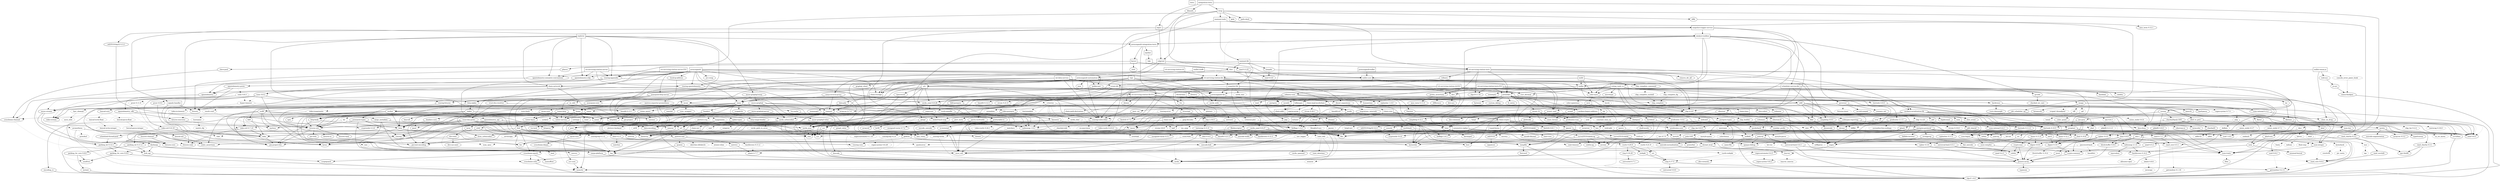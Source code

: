 digraph {
    0 [ label = "tests" shape = box]
    1 [ label = "catalyst-toolbox" shape = box]
    2 [ label = "chain-addr" shape = box]
    3 [ label = "chain-core" shape = box]
    4 [ label = "chain-ser" shape = box]
    5 [ label = "chain-crypto" shape = box]
    6 [ label = "typed-bytes" shape = box]
    7 [ label = "chain-impl-mockchain" shape = box]
    8 [ label = "cardano-legacy-address" shape = box]
    9 [ label = "chain-time" shape = box]
    10 [ label = "chain-vote" shape = box]
    11 [ label = "imhamt" shape = box]
    12 [ label = "sparse-array" shape = box]
    13 [ label = "chain-storage" shape = box]
    14 [ label = "jcli" shape = box]
    15 [ label = "jormungandr-lib" shape = box]
    16 [ label = "jormungandr-automation" shape = box]
    17 [ label = "jortestkit" shape = box]
    18 [ label = "jormungandr-integration-tests" shape = box]
    19 [ label = "hersir" shape = box]
    20 [ label = "thor" shape = box]
    21 [ label = "loki" shape = box]
    22 [ label = "mjolnir" shape = box]
    23 [ label = "snapshot-lib" shape = box]
    24 [ label = "symmetric-cipher" shape = box]
    25 [ label = "vit-servicing-station-lib" shape = box]
    26 [ label = "event-db" shape = box]
    27 [ label = "vit-servicing-station-tests" shape = box]
    28 [ label = "wallet" shape = box]
    29 [ label = "chain-path-derivation" shape = box]
    30 [ label = "hdkeygen" shape = box]
    31 [ label = "chain-network" shape = box]
    32 [ label = "jormungandrwallet" shape = box]
    33 [ label = "wallet-core" shape = box]
    34 [ label = "wallet-wasm-js" shape = box]
    35 [ label = "wallet-uniffi" shape = box]
    36 [ label = "jormungandr" shape = box]
    37 [ label = "explorer" shape = box]
    38 [ label = "settings" shape = box]
    39 [ label = "blockchain" shape = box]
    40 [ label = "vit-servicing-station-cli" shape = box]
    41 [ label = "vit-servicing-station-server" shape = box]
    42 [ label = "iapyx" shape = box]
    43 [ label = "valgrind" shape = box]
    44 [ label = "vitup" shape = box]
    45 [ label = "mainnet-lib" shape = box]
    46 [ label = "mainnet-tools" shape = box]
    47 [ label = "scheduler-service-lib" shape = box]
    48 [ label = "signals-handler" shape = box]
    49 [ label = "snapshot-trigger-service" shape = box]
    50 [ label = "voting_tools_rs" shape = box]
    51 [ label = "integration-tests" shape = box]
    52 [ label = "cat-data-service" shape = box]
    53 [ label = "audit" shape = box]
    54 [ label = "vit-servicing-station-cli-f10" shape = box]
    55 [ label = "vit-servicing-station-lib-f10" shape = box]
    56 [ label = "vit-servicing-station-server-f10" shape = box]
    57 [ label = "vit-servicing-station-tests-f10" shape = box]
    58 [ label = "sign" shape = box]
    59 [ label = "assert_fs" ]
    60 [ label = "bech32 0.8.1" ]
    61 [ label = "clap 4.4.8" ]
    62 [ label = "color-eyre" ]
    63 [ label = "csv" ]
    64 [ label = "fraction" ]
    65 [ label = "futures" ]
    66 [ label = "gag" ]
    67 [ label = "governor" ]
    68 [ label = "graphql_client" ]
    69 [ label = "hex" ]
    70 [ label = "image" ]
    71 [ label = "itertools 0.10.5" ]
    72 [ label = "once_cell" ]
    73 [ label = "qrcode" ]
    74 [ label = "quircs" ]
    75 [ label = "rand 0.8.5" ]
    76 [ label = "rand_chacha 0.3.1" ]
    77 [ label = "rayon" ]
    78 [ label = "regex" ]
    79 [ label = "reqwest" ]
    80 [ label = "rust_decimal" ]
    81 [ label = "serde" ]
    82 [ label = "serde_json" ]
    83 [ label = "serde_yaml 0.9.27" ]
    84 [ label = "sscanf" ]
    85 [ label = "thiserror" ]
    86 [ label = "time" ]
    87 [ label = "tokio" ]
    88 [ label = "tracing" ]
    89 [ label = "tracing-subscriber" ]
    90 [ label = "url" ]
    91 [ label = "cryptoxide 0.4.4" ]
    92 [ label = "proptest" ]
    93 [ label = "quickcheck" ]
    94 [ label = "curve25519-dalek-ng" ]
    95 [ label = "ed25519-bip32 0.4.1" ]
    96 [ label = "ed25519-dalek" ]
    97 [ label = "generic-array" ]
    98 [ label = "rand_core 0.6.4" ]
    99 [ label = "sha2 0.10.8" ]
    100 [ label = "bigdecimal" ]
    101 [ label = "lazy_static" ]
    102 [ label = "num" ]
    103 [ label = "strum 0.24.1" ]
    104 [ label = "cbor_event" ]
    105 [ label = "base64 0.21.5" ]
    106 [ label = "const_format" ]
    107 [ label = "criterion" style = dashed]
    108 [ label = "data-pile" ]
    109 [ label = "sled" ]
    110 [ label = "tempfile" ]
    111 [ label = "base64 0.13.1" ]
    112 [ label = "bincode" ]
    113 [ label = "bytes" ]
    114 [ label = "clap_complete" ]
    115 [ label = "gtmpl" ]
    116 [ label = "rpassword" ]
    117 [ label = "serde_yaml 0.8.26" ]
    118 [ label = "http" ]
    119 [ label = "humantime" ]
    120 [ label = "parity-multiaddr" ]
    121 [ label = "serde_with" ]
    122 [ label = "assert_cmd" ]
    123 [ label = "bytesize" ]
    124 [ label = "custom_debug" ]
    125 [ label = "flate2" ]
    126 [ label = "fs_extra" ]
    127 [ label = "json" ]
    128 [ label = "keynesis" ]
    129 [ label = "log" ]
    130 [ label = "netstat2" ]
    131 [ label = "os_info" ]
    132 [ label = "poldercast" ]
    133 [ label = "predicates 2.1.5" ]
    134 [ label = "prost 0.9.0" ]
    135 [ label = "semver" ]
    136 [ label = "sysinfo" ]
    137 [ label = "tar" ]
    138 [ label = "tokio-stream" ]
    139 [ label = "tonic 0.6.2" ]
    140 [ label = "warp" ]
    141 [ label = "zip" ]
    142 [ label = "console" ]
    143 [ label = "dialoguer" ]
    144 [ label = "indicatif" ]
    145 [ label = "sha-1" ]
    146 [ label = "sha2 0.9.9" ]
    147 [ label = "bech32 0.7.3" ]
    148 [ label = "yaml-rust" ]
    149 [ label = "ctrlc" ]
    150 [ label = "slave-pool" ]
    151 [ label = "cocoon" ]
    152 [ label = "dirs" ]
    153 [ label = "serde_test" style = dashed]
    154 [ label = "zeroize" ]
    155 [ label = "diesel" ]
    156 [ label = "diesel_migrations" ]
    157 [ label = "dotenv" ]
    158 [ label = "http-zipkin" ]
    159 [ label = "notify" ]
    160 [ label = "r2d2" ]
    161 [ label = "simplelog 0.8.0" ]
    162 [ label = "tracing-futures" ]
    163 [ label = "bb8" ]
    164 [ label = "bb8-postgres" ]
    165 [ label = "chrono" ]
    166 [ label = "dotenvy" ]
    167 [ label = "tokio-postgres" ]
    168 [ label = "cfg-if 0.1.10" ]
    169 [ label = "dyn-clone" ]
    170 [ label = "fake" ]
    171 [ label = "hyper" ]
    172 [ label = "postgres" ]
    173 [ label = "pretty_assertions" ]
    174 [ label = "rand 0.7.3" ]
    175 [ label = "rand_core 0.5.1" ]
    176 [ label = "refinery" ]
    177 [ label = "hashlink" ]
    178 [ label = "http-body" ]
    179 [ label = "pin-project" ]
    180 [ label = "clear_on_drop" ]
    181 [ label = "console_error_panic_hook" style = dashed]
    182 [ label = "getrandom 0.2.11" ]
    183 [ label = "js-sys" ]
    184 [ label = "wasm-bindgen" ]
    185 [ label = "web-sys" ]
    186 [ label = "uniffi" ]
    187 [ label = "arc-swap" ]
    188 [ label = "jsonrpsee-core" ]
    189 [ label = "jsonrpsee-http-server" ]
    190 [ label = "linked-hash-map" ]
    191 [ label = "local-ip-address" ]
    192 [ label = "lru" ]
    193 [ label = "opentelemetry" ]
    194 [ label = "opentelemetry-otlp" ]
    195 [ label = "opentelemetry-semantic-conventions" ]
    196 [ label = "prometheus" style = dashed]
    197 [ label = "tokio-util 0.6.10" ]
    198 [ label = "tracing-appender" ]
    199 [ label = "tracing-opentelemetry" ]
    200 [ label = "trust-dns-resolver" ]
    201 [ label = "anyhow" ]
    202 [ label = "async-graphql" ]
    203 [ label = "async-graphql-warp" ]
    204 [ label = "futures-channel" ]
    205 [ label = "futures-util" ]
    206 [ label = "ed25519-bip32 0.3.2" ]
    207 [ label = "prettytable-rs" ]
    208 [ label = "warp-reverse-proxy" ]
    209 [ label = "diffy" ]
    210 [ label = "glob" ]
    211 [ label = "path-slash" ]
    212 [ label = "rustls 0.20.9" ]
    213 [ label = "rustls-pemfile" ]
    214 [ label = "tempdir" ]
    215 [ label = "tokio-rustls 0.23.4" ]
    216 [ label = "uuid 0.8.2" ]
    217 [ label = "walkdir" ]
    218 [ label = "cardano-serialization-lib" ]
    219 [ label = "pharos" ]
    220 [ label = "job_scheduler_ng" ]
    221 [ label = "num-traits" ]
    222 [ label = "uuid 1.6.0" ]
    223 [ label = "bytekind" ]
    224 [ label = "cddl" ]
    225 [ label = "ciborium" ]
    226 [ label = "dashmap" ]
    227 [ label = "microtype" ]
    228 [ label = "nonempty" ]
    229 [ label = "validity" ]
    230 [ label = "cfg-if 1.0.0" ]
    231 [ label = "libmath" ]
    232 [ label = "rand_chacha 0.2.2" ]
    233 [ label = "axum" ]
    234 [ label = "metrics" ]
    235 [ label = "metrics-exporter-prometheus" ]
    236 [ label = "tower-http" ]
    237 [ label = "clap_complete_command" ]
    238 [ label = "base64 0.12.3" ]
    239 [ label = "structopt" ]
    240 [ label = "itertools 0.9.0" ]
    241 [ label = "strum 0.21.0" ]
    242 [ label = "anstyle" ]
    243 [ label = "doc-comment" ]
    244 [ label = "globwalk" ]
    245 [ label = "predicates 3.0.4" ]
    246 [ label = "predicates-core" ]
    247 [ label = "predicates-tree" ]
    248 [ label = "clap_builder" ]
    249 [ label = "backtrace" ]
    250 [ label = "color-spantrace" style = dashed]
    251 [ label = "eyre" ]
    252 [ label = "indenter" ]
    253 [ label = "owo-colors" ]
    254 [ label = "tracing-error" style = dashed]
    255 [ label = "csv-core" ]
    256 [ label = "itoa" ]
    257 [ label = "ryu" ]
    258 [ label = "futures-core" ]
    259 [ label = "futures-executor" ]
    260 [ label = "futures-io" ]
    261 [ label = "futures-sink" ]
    262 [ label = "futures-task" ]
    263 [ label = "filedescriptor" ]
    264 [ label = "futures-timer" style = dashed]
    265 [ label = "no-std-compat" ]
    266 [ label = "nonzero_ext" ]
    267 [ label = "parking_lot 0.12.1" ]
    268 [ label = "smallvec" ]
    269 [ label = "bytemuck" ]
    270 [ label = "byteorder" ]
    271 [ label = "color_quant" ]
    272 [ label = "gif" style = dashed]
    273 [ label = "jpeg-decoder" style = dashed]
    274 [ label = "num-iter" ]
    275 [ label = "num-rational 0.3.2" ]
    276 [ label = "png" style = dashed]
    277 [ label = "scoped_threadpool" style = dashed]
    278 [ label = "tiff" style = dashed]
    279 [ label = "either" ]
    280 [ label = "checked_int_cast" ]
    281 [ label = "ppv-lite86" ]
    282 [ label = "rayon-core" ]
    283 [ label = "aho-corasick" ]
    284 [ label = "memchr" ]
    285 [ label = "regex-automata 0.4.3" ]
    286 [ label = "regex-syntax 0.8.2" ]
    287 [ label = "serde_urlencoded" ]
    288 [ label = "tower-service" ]
    289 [ label = "arrayvec 0.7.4" ]
    290 [ label = "borsh" style = dashed]
    291 [ label = "rkyv" style = dashed]
    292 [ label = "indexmap 2.1.0" ]
    293 [ label = "unsafe-libyaml" ]
    294 [ label = "deranged" ]
    295 [ label = "powerfmt" ]
    296 [ label = "time-core" ]
    297 [ label = "mio" style = dashed]
    298 [ label = "num_cpus" style = dashed]
    299 [ label = "pin-project-lite" ]
    300 [ label = "tracing-core" ]
    301 [ label = "matchers" style = dashed]
    302 [ label = "nu-ansi-term" style = dashed]
    303 [ label = "sharded-slab" style = dashed]
    304 [ label = "thread_local" ]
    305 [ label = "tracing-log 0.2.0" style = dashed]
    306 [ label = "tracing-serde" style = dashed]
    307 [ label = "form_urlencoded" ]
    308 [ label = "idna 0.4.0" ]
    309 [ label = "percent-encoding" ]
    310 [ label = "bit-set" style = dashed]
    311 [ label = "bit-vec" style = dashed]
    312 [ label = "bitflags 2.4.1" ]
    313 [ label = "rand_xorshift" ]
    314 [ label = "rusty-fork" style = dashed]
    315 [ label = "unarray" ]
    316 [ label = "env_logger" style = dashed]
    317 [ label = "digest 0.9.0" ]
    318 [ label = "subtle-ng" ]
    319 [ label = "curve25519-dalek" ]
    320 [ label = "ed25519" ]
    321 [ label = "typenum" ]
    322 [ label = "digest 0.10.7" ]
    323 [ label = "libm" ]
    324 [ label = "num-bigint" ]
    325 [ label = "num-integer" ]
    326 [ label = "num-complex" ]
    327 [ label = "num-rational 0.4.2" ]
    328 [ label = "atty" style = dashed]
    329 [ label = "cast" style = dashed]
    330 [ label = "clap 2.34.0" ]
    331 [ label = "criterion-plot" style = dashed]
    332 [ label = "oorandom" style = dashed]
    333 [ label = "plotters" style = dashed]
    334 [ label = "serde_cbor" style = dashed]
    335 [ label = "tinytemplate" style = dashed]
    336 [ label = "memmap2" ]
    337 [ label = "crc32fast" ]
    338 [ label = "crossbeam-epoch" ]
    339 [ label = "crossbeam-utils" ]
    340 [ label = "fxhash" ]
    341 [ label = "libc" ]
    342 [ label = "parking_lot 0.11.2" ]
    343 [ label = "fastrand" ]
    344 [ label = "gtmpl_value" ]
    345 [ label = "indexmap 1.9.3" ]
    346 [ label = "fnv" ]
    347 [ label = "arrayref" ]
    348 [ label = "bs58" ]
    349 [ label = "data-encoding" ]
    350 [ label = "multihash" ]
    351 [ label = "static_assertions" ]
    352 [ label = "unsigned-varint 0.7.2" ]
    353 [ label = "bstr" ]
    354 [ label = "wait-timeout" ]
    355 [ label = "miniz_oxide 0.7.1" style = dashed]
    356 [ label = "cryptoxide 0.3.6" ]
    357 [ label = "bitflags 1.3.2" ]
    358 [ label = "difflib" style = dashed]
    359 [ label = "float-cmp" style = dashed]
    360 [ label = "normalize-line-endings" style = dashed]
    361 [ label = "filetime" ]
    362 [ label = "tokio-util 0.7.10" ]
    363 [ label = "async-stream" ]
    364 [ label = "h2" style = dashed]
    365 [ label = "hyper-timeout" style = dashed]
    366 [ label = "tower" ]
    367 [ label = "tower-layer" ]
    368 [ label = "headers" ]
    369 [ label = "mime" ]
    370 [ label = "mime_guess" ]
    371 [ label = "multer" ]
    372 [ label = "scoped-tls" ]
    373 [ label = "tokio-rustls 0.24.1" style = dashed]
    374 [ label = "tokio-tungstenite" style = dashed]
    375 [ label = "aes 0.8.3" style = dashed]
    376 [ label = "bzip2" style = dashed]
    377 [ label = "constant_time_eq" style = dashed]
    378 [ label = "hmac 0.12.1" ]
    379 [ label = "pbkdf2 0.11.0" style = dashed]
    380 [ label = "sha1" ]
    381 [ label = "zstd" style = dashed]
    382 [ label = "unicode-width" ]
    383 [ label = "shell-words" ]
    384 [ label = "number_prefix" ]
    385 [ label = "block-buffer 0.9.0" ]
    386 [ label = "opaque-debug" ]
    387 [ label = "crossbeam-channel" ]
    388 [ label = "aes-gcm" ]
    389 [ label = "chacha20poly1305" ]
    390 [ label = "hmac 0.11.0" ]
    391 [ label = "pbkdf2 0.9.0" ]
    392 [ label = "dirs-sys" ]
    393 [ label = "libsqlite3-sys" style = dashed]
    394 [ label = "pq-sys" style = dashed]
    395 [ label = "migrations_internals" ]
    396 [ label = "zipkin" ]
    397 [ label = "scheduled-thread-pool" ]
    398 [ label = "termcolor" ]
    399 [ label = "fallible-iterator" ]
    400 [ label = "phf" ]
    401 [ label = "postgres-protocol" ]
    402 [ label = "postgres-types" ]
    403 [ label = "whoami" ]
    404 [ label = "deunicode" ]
    405 [ label = "url-escape" style = dashed]
    406 [ label = "httparse" ]
    407 [ label = "httpdate" ]
    408 [ label = "socket2" style = dashed]
    409 [ label = "want" ]
    410 [ label = "ansi_term 0.11.0" ]
    411 [ label = "difference" ]
    412 [ label = "getrandom 0.1.16" style = dashed]
    413 [ label = "refinery-core" ]
    414 [ label = "hashbrown 0.14.2" ]
    415 [ label = "camino" ]
    416 [ label = "cargo_metadata" ]
    417 [ label = "beef" ]
    418 [ label = "jsonrpsee-types" ]
    419 [ label = "rustc-hash" style = dashed]
    420 [ label = "globset" ]
    421 [ label = "unicase" ]
    422 [ label = "hashbrown 0.12.3" ]
    423 [ label = "opentelemetry_api" ]
    424 [ label = "opentelemetry_sdk" ]
    425 [ label = "opentelemetry-proto" ]
    426 [ label = "prost 0.11.9" style = dashed]
    427 [ label = "tonic 0.8.3" style = dashed]
    428 [ label = "protobuf" style = dashed]
    429 [ label = "slab" style = dashed]
    430 [ label = "tracing-log 0.1.4" style = dashed]
    431 [ label = "lru-cache" ]
    432 [ label = "resolv-conf" style = dashed]
    433 [ label = "trust-dns-proto" ]
    434 [ label = "async-graphql-parser" ]
    435 [ label = "async-graphql-value" ]
    436 [ label = "fast_chemail" style = dashed]
    437 [ label = "pin-utils" ]
    438 [ label = "encode_unicode" ]
    439 [ label = "is-terminal" ]
    440 [ label = "term" ]
    441 [ label = "ansi_term 0.12.1" ]
    442 [ label = "ring 0.16.20" ]
    443 [ label = "sct" ]
    444 [ label = "webpki" ]
    445 [ label = "rand 0.4.6" ]
    446 [ label = "remove_dir_all" ]
    447 [ label = "same-file" ]
    448 [ label = "schemars" ]
    449 [ label = "cron" ]
    450 [ label = "abnf_to_pest" ]
    451 [ label = "base16" ]
    452 [ label = "base64-url" style = dashed]
    453 [ label = "clap 3.2.25" style = dashed]
    454 [ label = "codespan-reporting" ]
    455 [ label = "hexf-parse" ]
    456 [ label = "itertools 0.11.0" ]
    457 [ label = "lexical-core" ]
    458 [ label = "pest_meta" ]
    459 [ label = "pest_vm" ]
    460 [ label = "regex-syntax 0.7.5" style = dashed]
    461 [ label = "simplelog 0.12.1" ]
    462 [ label = "uriparse" style = dashed]
    463 [ label = "ciborium-io" ]
    464 [ label = "ciborium-ll" ]
    465 [ label = "lock_api" ]
    466 [ label = "parking_lot_core 0.9.9" ]
    467 [ label = "secrecy" style = dashed]
    468 [ label = "rand 0.3.23" ]
    469 [ label = "axum-core" ]
    470 [ label = "matchit" ]
    471 [ label = "serde_path_to_error" style = dashed]
    472 [ label = "sync_wrapper" ]
    473 [ label = "ahash 0.7.7" ]
    474 [ label = "ipnet" ]
    475 [ label = "metrics-util" ]
    476 [ label = "quanta" ]
    477 [ label = "http-range-header" ]
    478 [ label = "clap_complete_fig" style = dashed]
    479 [ label = "clap_complete_nushell" style = dashed]
    480 [ label = "ignore" ]
    481 [ label = "termtree" ]
    482 [ label = "anstream" style = dashed]
    483 [ label = "clap_lex 0.6.0" ]
    484 [ label = "strsim 0.10.0" style = dashed]
    485 [ label = "rustc-demangle" ]
    486 [ label = "weezl" style = dashed]
    487 [ label = "deflate" style = dashed]
    488 [ label = "miniz_oxide 0.3.7" style = dashed]
    489 [ label = "miniz_oxide 0.4.4" style = dashed]
    490 [ label = "crossbeam-deque" ]
    491 [ label = "bitvec" style = dashed]
    492 [ label = "bytecheck" style = dashed]
    493 [ label = "ptr_meta" style = dashed]
    494 [ label = "rend" style = dashed]
    495 [ label = "seahash" style = dashed]
    496 [ label = "tinyvec" ]
    497 [ label = "equivalent" ]
    498 [ label = "regex-automata 0.1.10" style = dashed]
    499 [ label = "overload" style = dashed]
    500 [ label = "unicode-bidi" ]
    501 [ label = "unicode-normalization" ]
    502 [ label = "quick-error" style = dashed]
    503 [ label = "subtle" ]
    504 [ label = "signature" ]
    505 [ label = "block-buffer 0.10.4" style = dashed]
    506 [ label = "crypto-common" ]
    507 [ label = "strsim 0.8.0" style = dashed]
    508 [ label = "textwrap 0.11.0" ]
    509 [ label = "vec_map" style = dashed]
    510 [ label = "plotters-backend" style = dashed]
    511 [ label = "plotters-svg" style = dashed]
    512 [ label = "half" ]
    513 [ label = "memoffset" ]
    514 [ label = "scopeguard" ]
    515 [ label = "instant" ]
    516 [ label = "parking_lot_core 0.8.6" ]
    517 [ label = "unsigned-varint 0.5.1" ]
    518 [ label = "adler" style = dashed]
    519 [ label = "tokio-io-timeout" style = dashed]
    520 [ label = "headers-core" ]
    521 [ label = "encoding_rs" ]
    522 [ label = "spin" ]
    523 [ label = "rustls 0.21.9" style = dashed]
    524 [ label = "tungstenite" style = dashed]
    525 [ label = "cipher 0.4.4" ]
    526 [ label = "bzip2-sys" style = dashed]
    527 [ label = "password-hash" style = dashed]
    528 [ label = "zstd-safe" style = dashed]
    529 [ label = "aead 0.4.3" ]
    530 [ label = "aes 0.7.5" style = dashed]
    531 [ label = "cipher 0.3.0" ]
    532 [ label = "ctr" ]
    533 [ label = "ghash" ]
    534 [ label = "aead 0.5.2" ]
    535 [ label = "chacha20" ]
    536 [ label = "poly1305" ]
    537 [ label = "crypto-mac" ]
    538 [ label = "lazycell" ]
    539 [ label = "zipkin-types" ]
    540 [ label = "phf_shared" ]
    541 [ label = "md-5" ]
    542 [ label = "stringprep" ]
    543 [ label = "try-lock" ]
    544 [ label = "siphasher 1.0.0" ]
    545 [ label = "toml" ]
    546 [ label = "ahash 0.8.6" style = dashed]
    547 [ label = "allocator-api2" style = dashed]
    548 [ label = "cargo-platform" ]
    549 [ label = "hostname" style = dashed]
    550 [ label = "idna 0.2.3" ]
    551 [ label = "pest" ]
    552 [ label = "ascii_utils" style = dashed]
    553 [ label = "dirs-next" ]
    554 [ label = "untrusted 0.7.1" ]
    555 [ label = "ring 0.17.5" ]
    556 [ label = "untrusted 0.9.0" ]
    557 [ label = "nom" ]
    558 [ label = "abnf" ]
    559 [ label = "pretty" ]
    560 [ label = "clap_lex 0.2.4" style = dashed]
    561 [ label = "textwrap 0.16.0" style = dashed]
    562 [ label = "lexical-parse-float" style = dashed]
    563 [ label = "lexical-parse-integer" style = dashed]
    564 [ label = "lexical-util" ]
    565 [ label = "lexical-write-float" style = dashed]
    566 [ label = "lexical-write-integer" style = dashed]
    567 [ label = "atomic-shim" style = dashed]
    568 [ label = "hashbrown 0.11.2" style = dashed]
    569 [ label = "sketches-ddsketch" style = dashed]
    570 [ label = "anstyle-parse" style = dashed]
    571 [ label = "anstyle-query" style = dashed]
    572 [ label = "colorchoice" style = dashed]
    573 [ label = "utf8parse" style = dashed]
    574 [ label = "adler32" style = dashed]
    575 [ label = "funty" style = dashed]
    576 [ label = "radium" style = dashed]
    577 [ label = "tap" style = dashed]
    578 [ label = "wyz" style = dashed]
    579 [ label = "simdutf8" style = dashed]
    580 [ label = "tinyvec_macros" style = dashed]
    581 [ label = "regex-syntax 0.6.29" style = dashed]
    582 [ label = "rustls-webpki" style = dashed]
    583 [ label = "utf-8" style = dashed]
    584 [ label = "inout" ]
    585 [ label = "base64ct" style = dashed]
    586 [ label = "zstd-sys" style = dashed]
    587 [ label = "polyval" ]
    588 [ label = "universal-hash 0.5.1" ]
    589 [ label = "siphasher 0.3.11" ]
    590 [ label = "finl_unicode" ]
    591 [ label = "serde_spanned" ]
    592 [ label = "toml_datetime" ]
    593 [ label = "toml_edit" style = dashed]
    594 [ label = "zerocopy" style = dashed]
    595 [ label = "match_cfg" style = dashed]
    596 [ label = "matches" ]
    597 [ label = "ucd-trie" ]
    598 [ label = "dirs-sys-next" ]
    599 [ label = "minimal-lexical" ]
    600 [ label = "abnf-core" ]
    601 [ label = "arrayvec 0.5.2" ]
    602 [ label = "typed-arena" ]
    603 [ label = "unicode-segmentation" ]
    604 [ label = "os_str_bytes" style = dashed]
    605 [ label = "universal-hash 0.4.1" ]
    606 [ label = "winnow" style = dashed]
    1 -> 62 [ ]
    1 -> 66 [ ]
    1 -> 67 [ ]
    1 -> 18 [ ]
    1 -> 73 [ ]
    1 -> 74 [ ]
    1 -> 84 [ ]
    1 -> 24 [ ]
    1 -> 25 [ style = dotted]
    1 -> 28 [ ]
    2 -> 3 [ ]
    2 -> 5 [ ]
    3 -> 4 [ ]
    4 -> 85 [ ]
    5 -> 60 [ ]
    5 -> 94 [ ]
    5 -> 95 [ ]
    5 -> 96 [ ]
    5 -> 69 [ ]
    5 -> 92 [ style = dotted]
    5 -> 93 [ style = dotted]
    5 -> 77 [ ]
    5 -> 99 [ ]
    5 -> 6 [ ]
    7 -> 8 [ ]
    7 -> 2 [ ]
    7 -> 9 [ ]
    7 -> 10 [ ]
    7 -> 11 [ ]
    7 -> 12 [ ]
    7 -> 103 [ ]
    8 -> 104 [ ]
    8 -> 95 [ ]
    9 -> 3 [ ]
    9 -> 92 [ style = dotted]
    9 -> 93 [ style = dotted]
    10 -> 105 [ ]
    10 -> 100 [ ]
    10 -> 3 [ ]
    10 -> 5 [ ]
    10 -> 106 [ ]
    10 -> 102 [ ]
    10 -> 88 [ ]
    11 -> 92 [ style = dotted]
    11 -> 85 [ ]
    13 -> 107 [ style = dotted]
    13 -> 108 [ ]
    13 -> 98 [ style = dotted]
    13 -> 109 [ ]
    13 -> 110 [ style = dotted]
    13 -> 85 [ ]
    14 -> 112 [ ]
    14 -> 114 [ ]
    14 -> 115 [ ]
    14 -> 15 [ ]
    14 -> 79 [ ]
    14 -> 116 [ ]
    14 -> 117 [ ]
    15 -> 7 [ ]
    15 -> 118 [ ]
    15 -> 119 [ ]
    15 -> 120 [ ]
    15 -> 121 [ ]
    16 -> 122 [ ]
    16 -> 13 [ ]
    16 -> 68 [ ]
    16 -> 14 [ ]
    16 -> 17 [ ]
    16 -> 127 [ ]
    16 -> 130 [ ]
    16 -> 132 [ ]
    16 -> 139 [ ]
    16 -> 89 [ ]
    17 -> 59 [ ]
    17 -> 111 [ ]
    17 -> 60 [ ]
    17 -> 123 [ ]
    17 -> 63 [ ]
    17 -> 124 [ ]
    17 -> 143 [ ]
    17 -> 126 [ ]
    17 -> 69 [ ]
    17 -> 119 [ ]
    17 -> 144 [ ]
    17 -> 131 [ ]
    17 -> 133 [ ]
    17 -> 79 [ ]
    17 -> 135 [ ]
    17 -> 117 [ ]
    17 -> 145 [ ]
    17 -> 146 [ ]
    17 -> 136 [ ]
    17 -> 137 [ ]
    17 -> 140 [ ]
    17 -> 141 [ ]
    18 -> 147 [ ]
    18 -> 19 [ ]
    18 -> 22 [ ]
    19 -> 149 [ ]
    19 -> 150 [ ]
    19 -> 20 [ ]
    20 -> 151 [ ]
    20 -> 152 [ ]
    20 -> 16 [ ]
    21 -> 20 [ ]
    22 -> 21 [ ]
    23 -> 64 [ ]
    23 -> 15 [ ]
    23 -> 79 [ ]
    23 -> 80 [ ]
    23 -> 153 [ style = dotted]
    23 -> 83 [ ]
    24 -> 91 [ ]
    24 -> 75 [ ]
    24 -> 85 [ ]
    24 -> 154 [ ]
    25 -> 61 [ ]
    25 -> 156 [ ]
    25 -> 157 [ ]
    25 -> 26 [ ]
    25 -> 158 [ ]
    25 -> 71 [ ]
    25 -> 159 [ ]
    25 -> 161 [ ]
    25 -> 23 [ ]
    25 -> 162 [ ]
    25 -> 89 [ ]
    25 -> 140 [ ]
    26 -> 164 [ ]
    26 -> 166 [ ]
    26 -> 80 [ ]
    26 -> 85 [ ]
    27 -> 122 [ ]
    27 -> 168 [ ]
    27 -> 169 [ ]
    27 -> 170 [ ]
    27 -> 17 [ ]
    27 -> 173 [ ]
    27 -> 176 [ ]
    27 -> 25 [ ]
    28 -> 177 [ ]
    28 -> 30 [ ]
    28 -> 71 [ ]
    28 -> 15 [ ]
    29 -> 85 [ ]
    30 -> 8 [ ]
    30 -> 2 [ ]
    30 -> 29 [ ]
    31 -> 5 [ ]
    31 -> 65 [ ]
    31 -> 85 [ ]
    31 -> 139 [ ]
    32 -> 33 [ ]
    33 -> 147 [ ]
    33 -> 24 [ ]
    33 -> 28 [ ]
    34 -> 180 [ ]
    34 -> 181 [ style = dotted]
    34 -> 33 [ ]
    34 -> 185 [ ]
    35 -> 186 [ ]
    35 -> 33 [ ]
    36 -> 187 [ ]
    36 -> 31 [ ]
    36 -> 13 [ ]
    36 -> 61 [ ]
    36 -> 158 [ ]
    36 -> 15 [ ]
    36 -> 189 [ ]
    36 -> 191 [ ]
    36 -> 194 [ ]
    36 -> 195 [ ]
    36 -> 132 [ ]
    36 -> 196 [ style = dotted]
    36 -> 79 [ ]
    36 -> 117 [ ]
    36 -> 198 [ ]
    36 -> 199 [ ]
    36 -> 200 [ ]
    36 -> 140 [ ]
    37 -> 201 [ ]
    37 -> 203 [ ]
    37 -> 31 [ ]
    37 -> 158 [ ]
    37 -> 18 [ ]
    37 -> 194 [ ]
    37 -> 195 [ ]
    37 -> 198 [ ]
    37 -> 199 [ ]
    38 -> 109 [ ]
    38 -> 85 [ ]
    39 -> 7 [ ]
    39 -> 192 [ ]
    40 -> 63 [ ]
    40 -> 25 [ ]
    41 -> 194 [ ]
    41 -> 195 [ ]
    41 -> 198 [ ]
    41 -> 199 [ ]
    41 -> 25 [ ]
    42 -> 1 [ ]
    42 -> 206 [ ]
    42 -> 207 [ ]
    42 -> 43 [ ]
    43 -> 16 [ ]
    43 -> 27 [ ]
    43 -> 33 [ ]
    43 -> 208 [ ]
    44 -> 209 [ ]
    44 -> 210 [ ]
    44 -> 46 [ ]
    44 -> 211 [ ]
    44 -> 215 [ ]
    44 -> 198 [ ]
    44 -> 216 [ ]
    44 -> 43 [ ]
    45 -> 218 [ ]
    45 -> 219 [ ]
    45 -> 23 [ ]
    45 -> 214 [ ]
    45 -> 20 [ ]
    46 -> 220 [ ]
    46 -> 45 [ ]
    46 -> 207 [ ]
    46 -> 49 [ ]
    46 -> 27 [ ]
    47 -> 165 [ ]
    47 -> 61 [ ]
    47 -> 65 [ ]
    47 -> 17 [ ]
    47 -> 222 [ ]
    48 -> 65 [ ]
    48 -> 87 [ ]
    49 -> 1 [ ]
    49 -> 47 [ ]
    49 -> 48 [ ]
    49 -> 50 [ ]
    50 -> 223 [ ]
    50 -> 218 [ ]
    50 -> 224 [ ]
    50 -> 61 [ ]
    50 -> 62 [ ]
    50 -> 226 [ ]
    50 -> 152 [ ]
    50 -> 227 [ ]
    50 -> 228 [ ]
    50 -> 92 [ ]
    50 -> 77 [ ]
    50 -> 80 [ ]
    50 -> 229 [ ]
    51 -> 42 [ ]
    51 -> 231 [ ]
    51 -> 232 [ ]
    51 -> 44 [ ]
    52 -> 233 [ ]
    52 -> 61 [ ]
    52 -> 26 [ ]
    52 -> 235 [ ]
    52 -> 121 [ ]
    52 -> 236 [ ]
    52 -> 89 [ ]
    53 -> 13 [ ]
    53 -> 237 [ ]
    53 -> 62 [ ]
    53 -> 117 [ ]
    53 -> 28 [ ]
    54 -> 63 [ ]
    54 -> 174 [ ]
    54 -> 110 [ ]
    54 -> 55 [ ]
    55 -> 238 [ ]
    55 -> 156 [ ]
    55 -> 157 [ ]
    55 -> 158 [ ]
    55 -> 240 [ ]
    55 -> 159 [ ]
    55 -> 161 [ ]
    55 -> 239 [ ]
    55 -> 241 [ ]
    55 -> 162 [ ]
    55 -> 89 [ ]
    55 -> 140 [ ]
    56 -> 198 [ ]
    56 -> 55 [ ]
    57 -> 122 [ ]
    57 -> 168 [ ]
    57 -> 7 [ ]
    57 -> 169 [ ]
    57 -> 170 [ ]
    57 -> 17 [ ]
    57 -> 173 [ ]
    57 -> 55 [ ]
    58 -> 13 [ ]
    58 -> 237 [ ]
    58 -> 62 [ ]
    58 -> 15 [ ]
    58 -> 79 [ ]
    58 -> 117 [ ]
    59 -> 243 [ ]
    59 -> 244 [ ]
    59 -> 245 [ ]
    59 -> 247 [ ]
    59 -> 110 [ ]
    61 -> 248 [ ]
    62 -> 249 [ ]
    62 -> 250 [ style = dotted]
    62 -> 251 [ ]
    63 -> 255 [ ]
    63 -> 256 [ ]
    63 -> 257 [ ]
    63 -> 81 [ ]
    64 -> 101 [ style = dotted]
    64 -> 102 [ ]
    65 -> 259 [ style = dotted]
    66 -> 263 [ ]
    66 -> 110 [ ]
    67 -> 65 [ style = dotted]
    67 -> 264 [ style = dotted]
    67 -> 265 [ ]
    67 -> 266 [ ]
    67 -> 267 [ ]
    67 -> 75 [ style = dotted]
    68 -> 82 [ ]
    70 -> 269 [ ]
    70 -> 272 [ style = dotted]
    70 -> 274 [ ]
    70 -> 275 [ ]
    70 -> 276 [ style = dotted]
    70 -> 277 [ style = dotted]
    70 -> 278 [ style = dotted]
    71 -> 279 [ ]
    73 -> 280 [ ]
    73 -> 70 [ style = dotted]
    74 -> 221 [ ]
    74 -> 85 [ ]
    75 -> 76 [ style = dotted]
    76 -> 281 [ ]
    76 -> 98 [ ]
    77 -> 279 [ ]
    77 -> 282 [ ]
    78 -> 285 [ ]
    79 -> 105 [ ]
    79 -> 205 [ ]
    79 -> 118 [ ]
    79 -> 82 [ style = dotted]
    79 -> 287 [ ]
    79 -> 288 [ ]
    79 -> 90 [ ]
    80 -> 289 [ ]
    80 -> 290 [ style = dotted]
    80 -> 172 [ style = dotted]
    80 -> 291 [ style = dotted]
    82 -> 256 [ ]
    82 -> 257 [ ]
    82 -> 81 [ ]
    83 -> 292 [ ]
    83 -> 256 [ ]
    83 -> 257 [ ]
    83 -> 81 [ ]
    83 -> 293 [ ]
    84 -> 106 [ ]
    84 -> 101 [ ]
    84 -> 78 [ ]
    86 -> 294 [ ]
    86 -> 256 [ style = dotted]
    86 -> 296 [ ]
    87 -> 113 [ style = dotted]
    87 -> 297 [ style = dotted]
    87 -> 298 [ style = dotted]
    87 -> 267 [ style = dotted]
    87 -> 299 [ ]
    88 -> 129 [ style = dotted]
    88 -> 299 [ ]
    88 -> 300 [ ]
    89 -> 301 [ style = dotted]
    89 -> 302 [ style = dotted]
    89 -> 78 [ style = dotted]
    89 -> 82 [ style = dotted]
    89 -> 303 [ style = dotted]
    89 -> 268 [ style = dotted]
    89 -> 304 [ style = dotted]
    89 -> 86 [ style = dotted]
    89 -> 88 [ style = dotted]
    89 -> 305 [ style = dotted]
    89 -> 306 [ style = dotted]
    90 -> 307 [ ]
    90 -> 308 [ ]
    90 -> 81 [ style = dotted]
    92 -> 310 [ style = dotted]
    92 -> 312 [ ]
    92 -> 101 [ style = dotted]
    92 -> 221 [ ]
    92 -> 75 [ ]
    92 -> 313 [ ]
    92 -> 286 [ style = dotted]
    92 -> 314 [ style = dotted]
    92 -> 315 [ ]
    93 -> 316 [ style = dotted]
    93 -> 174 [ ]
    94 -> 270 [ ]
    94 -> 317 [ ]
    94 -> 98 [ ]
    94 -> 318 [ ]
    94 -> 154 [ ]
    95 -> 91 [ ]
    96 -> 319 [ ]
    96 -> 320 [ ]
    96 -> 174 [ style = dotted]
    96 -> 81 [ style = dotted]
    96 -> 146 [ ]
    97 -> 321 [ ]
    98 -> 182 [ style = dotted]
    99 -> 322 [ ]
    100 -> 324 [ ]
    102 -> 326 [ ]
    102 -> 274 [ ]
    102 -> 327 [ ]
    107 -> 330 [ style = dashed]
    107 -> 331 [ style = dashed]
    107 -> 63 [ style = dashed]
    107 -> 65 [ style = dotted]
    107 -> 101 [ style = dashed]
    107 -> 332 [ style = dashed]
    107 -> 333 [ style = dashed]
    107 -> 77 [ style = dashed]
    107 -> 78 [ style = dashed]
    107 -> 334 [ style = dashed]
    107 -> 335 [ style = dashed]
    107 -> 87 [ style = dotted]
    107 -> 217 [ style = dashed]
    108 -> 336 [ ]
    109 -> 337 [ ]
    109 -> 338 [ ]
    109 -> 340 [ ]
    109 -> 341 [ ]
    109 -> 129 [ ]
    109 -> 342 [ ]
    110 -> 230 [ ]
    110 -> 343 [ ]
    112 -> 81 [ ]
    113 -> 81 [ style = dotted]
    114 -> 61 [ ]
    115 -> 344 [ ]
    115 -> 71 [ ]
    115 -> 101 [ ]
    115 -> 309 [ ]
    116 -> 82 [ ]
    117 -> 345 [ ]
    117 -> 257 [ ]
    117 -> 148 [ ]
    118 -> 113 [ ]
    118 -> 346 [ ]
    118 -> 256 [ ]
    120 -> 347 [ ]
    120 -> 348 [ ]
    120 -> 270 [ ]
    120 -> 349 [ ]
    120 -> 350 [ ]
    120 -> 351 [ ]
    120 -> 352 [ ]
    120 -> 90 [ style = dotted]
    121 -> 111 [ style = dotted]
    121 -> 165 [ style = dotted]
    121 -> 69 [ style = dotted]
    121 -> 345 [ style = dotted]
    121 -> 82 [ style = dotted]
    121 -> 86 [ style = dotted]
    122 -> 353 [ ]
    122 -> 243 [ ]
    122 -> 245 [ ]
    122 -> 247 [ ]
    122 -> 354 [ ]
    125 -> 337 [ ]
    125 -> 355 [ style = dotted]
    128 -> 356 [ ]
    128 -> 69 [ ]
    128 -> 76 [ ]
    128 -> 85 [ ]
    129 -> 81 [ style = dotted]
    130 -> 357 [ ]
    130 -> 341 [ ]
    130 -> 85 [ ]
    131 -> 129 [ ]
    132 -> 128 [ ]
    132 -> 192 [ ]
    133 -> 358 [ style = dotted]
    133 -> 359 [ style = dotted]
    133 -> 71 [ ]
    133 -> 360 [ style = dotted]
    133 -> 246 [ ]
    133 -> 78 [ style = dotted]
    134 -> 113 [ ]
    135 -> 81 [ style = dotted]
    136 -> 77 [ style = dotted]
    137 -> 361 [ ]
    138 -> 362 [ style = dotted]
    139 -> 363 [ ]
    139 -> 111 [ ]
    139 -> 365 [ style = dotted]
    139 -> 309 [ ]
    139 -> 134 [ style = dotted]
    139 -> 138 [ ]
    139 -> 197 [ ]
    139 -> 366 [ style = dotted]
    139 -> 162 [ style = dotted]
    140 -> 368 [ ]
    140 -> 171 [ ]
    140 -> 370 [ ]
    140 -> 371 [ style = dotted]
    140 -> 179 [ ]
    140 -> 213 [ ]
    140 -> 372 [ ]
    140 -> 82 [ ]
    140 -> 287 [ ]
    140 -> 373 [ style = dotted]
    140 -> 138 [ ]
    140 -> 374 [ style = dotted]
    141 -> 375 [ style = dotted]
    141 -> 270 [ ]
    141 -> 376 [ style = dotted]
    141 -> 377 [ style = dotted]
    141 -> 125 [ style = dotted]
    141 -> 379 [ style = dotted]
    141 -> 380 [ style = dotted]
    141 -> 86 [ style = dotted]
    141 -> 381 [ style = dotted]
    142 -> 101 [ ]
    142 -> 341 [ ]
    142 -> 382 [ style = dotted]
    143 -> 142 [ ]
    143 -> 383 [ ]
    143 -> 110 [ style = dotted]
    143 -> 154 [ style = dotted]
    144 -> 142 [ ]
    144 -> 384 [ ]
    144 -> 78 [ ]
    145 -> 385 [ ]
    145 -> 230 [ ]
    145 -> 317 [ ]
    145 -> 386 [ ]
    146 -> 385 [ ]
    146 -> 230 [ ]
    146 -> 317 [ ]
    146 -> 386 [ ]
    148 -> 190 [ ]
    150 -> 387 [ ]
    151 -> 388 [ ]
    151 -> 389 [ ]
    151 -> 391 [ ]
    151 -> 75 [ ]
    152 -> 392 [ ]
    153 -> 81 [ style = dashed]
    155 -> 357 [ style = dotted]
    155 -> 270 [ ]
    155 -> 165 [ style = dotted]
    155 -> 393 [ style = dotted]
    155 -> 394 [ style = dotted]
    155 -> 160 [ style = dotted]
    155 -> 82 [ style = dotted]
    156 -> 395 [ ]
    158 -> 118 [ ]
    158 -> 396 [ ]
    159 -> 357 [ ]
    159 -> 387 [ style = dotted]
    159 -> 361 [ ]
    159 -> 341 [ ]
    159 -> 217 [ ]
    160 -> 129 [ ]
    160 -> 397 [ ]
    161 -> 165 [ ]
    161 -> 129 [ ]
    161 -> 398 [ style = dotted]
    162 -> 179 [ style = dotted]
    162 -> 88 [ ]
    163 -> 205 [ ]
    163 -> 87 [ ]
    164 -> 163 [ ]
    164 -> 167 [ ]
    165 -> 221 [ ]
    165 -> 81 [ style = dotted]
    167 -> 205 [ ]
    167 -> 309 [ ]
    167 -> 400 [ ]
    167 -> 402 [ ]
    167 -> 362 [ ]
    167 -> 403 [ ]
    170 -> 165 [ style = dotted]
    170 -> 404 [ ]
    170 -> 118 [ style = dotted]
    170 -> 75 [ ]
    170 -> 405 [ style = dotted]
    171 -> 364 [ style = dotted]
    171 -> 178 [ ]
    171 -> 406 [ ]
    171 -> 407 [ ]
    171 -> 408 [ style = dotted]
    171 -> 288 [ ]
    171 -> 409 [ ]
    172 -> 167 [ ]
    173 -> 410 [ ]
    173 -> 411 [ ]
    174 -> 175 [ ]
    175 -> 412 [ style = dotted]
    176 -> 413 [ ]
    177 -> 414 [ ]
    178 -> 118 [ ]
    178 -> 299 [ ]
    181 -> 184 [ style = dashed]
    182 -> 230 [ ]
    183 -> 184 [ ]
    184 -> 230 [ ]
    185 -> 183 [ ]
    186 -> 201 [ ]
    186 -> 113 [ ]
    186 -> 416 [ ]
    186 -> 129 [ ]
    186 -> 72 [ ]
    186 -> 351 [ ]
    188 -> 289 [ style = dotted]
    188 -> 171 [ style = dotted]
    188 -> 418 [ ]
    188 -> 75 [ style = dotted]
    188 -> 419 [ style = dotted]
    189 -> 420 [ ]
    189 -> 188 [ ]
    189 -> 101 [ ]
    189 -> 421 [ ]
    191 -> 85 [ ]
    192 -> 422 [ style = dotted]
    193 -> 424 [ ]
    194 -> 425 [ ]
    195 -> 193 [ ]
    196 -> 346 [ style = dashed]
    196 -> 101 [ style = dashed]
    196 -> 284 [ style = dashed]
    196 -> 267 [ style = dashed]
    196 -> 428 [ style = dotted]
    196 -> 85 [ style = dashed]
    197 -> 258 [ ]
    197 -> 261 [ ]
    197 -> 429 [ style = dotted]
    197 -> 87 [ ]
    198 -> 387 [ ]
    198 -> 85 [ ]
    198 -> 89 [ ]
    199 -> 193 [ ]
    199 -> 430 [ style = dotted]
    199 -> 89 [ ]
    200 -> 431 [ ]
    200 -> 432 [ style = dotted]
    200 -> 433 [ ]
    202 -> 434 [ ]
    202 -> 363 [ ]
    202 -> 111 [ ]
    202 -> 436 [ style = dotted]
    202 -> 371 [ ]
    202 -> 221 [ ]
    202 -> 72 [ ]
    202 -> 78 [ ]
    202 -> 287 [ ]
    202 -> 351 [ ]
    202 -> 110 [ ]
    203 -> 202 [ ]
    203 -> 140 [ ]
    204 -> 258 [ ]
    204 -> 261 [ style = dotted]
    205 -> 204 [ style = dotted]
    205 -> 260 [ style = dotted]
    205 -> 262 [ ]
    205 -> 284 [ style = dotted]
    205 -> 299 [ ]
    205 -> 437 [ ]
    205 -> 429 [ style = dotted]
    206 -> 356 [ ]
    207 -> 63 [ style = dotted]
    207 -> 438 [ ]
    207 -> 439 [ ]
    207 -> 101 [ ]
    207 -> 440 [ ]
    207 -> 382 [ ]
    208 -> 101 [ ]
    208 -> 79 [ ]
    208 -> 140 [ ]
    209 -> 441 [ ]
    212 -> 129 [ style = dotted]
    212 -> 442 [ ]
    212 -> 443 [ ]
    212 -> 444 [ ]
    213 -> 105 [ ]
    214 -> 445 [ ]
    214 -> 446 [ ]
    215 -> 212 [ ]
    215 -> 87 [ ]
    216 -> 182 [ style = dotted]
    216 -> 81 [ style = dotted]
    217 -> 447 [ ]
    218 -> 147 [ ]
    218 -> 104 [ ]
    218 -> 180 [ ]
    218 -> 95 [ ]
    218 -> 69 [ ]
    218 -> 71 [ ]
    218 -> 190 [ ]
    218 -> 324 [ ]
    218 -> 75 [ ]
    218 -> 448 [ ]
    218 -> 146 [ ]
    219 -> 65 [ ]
    220 -> 449 [ ]
    220 -> 222 [ ]
    221 -> 323 [ style = dotted]
    222 -> 182 [ style = dotted]
    222 -> 81 [ style = dotted]
    223 -> 69 [ style = dotted]
    223 -> 81 [ ]
    223 -> 315 [ ]
    224 -> 450 [ ]
    224 -> 451 [ ]
    224 -> 452 [ style = dotted]
    224 -> 165 [ style = dotted]
    224 -> 225 [ style = dotted]
    224 -> 453 [ style = dotted]
    224 -> 454 [ ]
    224 -> 349 [ ]
    224 -> 455 [ ]
    224 -> 456 [ ]
    224 -> 457 [ ]
    224 -> 459 [ ]
    224 -> 78 [ ]
    224 -> 460 [ style = dotted]
    224 -> 82 [ style = dotted]
    224 -> 461 [ ]
    224 -> 462 [ style = dotted]
    225 -> 464 [ ]
    225 -> 81 [ ]
    226 -> 414 [ ]
    226 -> 465 [ ]
    226 -> 72 [ ]
    226 -> 466 [ ]
    227 -> 467 [ style = dotted]
    228 -> 81 [ style = dotted]
    231 -> 468 [ ]
    232 -> 281 [ ]
    232 -> 175 [ ]
    233 -> 469 [ ]
    233 -> 357 [ ]
    233 -> 171 [ ]
    233 -> 470 [ ]
    233 -> 82 [ style = dotted]
    233 -> 471 [ style = dotted]
    233 -> 287 [ style = dotted]
    233 -> 472 [ ]
    233 -> 366 [ ]
    234 -> 473 [ ]
    235 -> 171 [ style = dotted]
    235 -> 345 [ ]
    235 -> 474 [ style = dotted]
    235 -> 475 [ ]
    235 -> 85 [ ]
    236 -> 312 [ ]
    236 -> 205 [ ]
    236 -> 178 [ ]
    236 -> 477 [ ]
    236 -> 367 [ ]
    236 -> 288 [ ]
    237 -> 478 [ style = dotted]
    237 -> 479 [ style = dotted]
    239 -> 330 [ ]
    239 -> 101 [ ]
    240 -> 279 [ ]
    244 -> 357 [ ]
    244 -> 480 [ ]
    245 -> 242 [ ]
    245 -> 358 [ style = dotted]
    245 -> 456 [ ]
    245 -> 246 [ ]
    247 -> 246 [ ]
    247 -> 481 [ ]
    248 -> 482 [ style = dotted]
    248 -> 483 [ ]
    248 -> 484 [ style = dotted]
    249 -> 230 [ ]
    249 -> 485 [ ]
    250 -> 253 [ style = dashed]
    250 -> 254 [ style = dashed]
    251 -> 252 [ ]
    251 -> 72 [ ]
    254 -> 89 [ style = dashed]
    255 -> 284 [ ]
    259 -> 205 [ ]
    263 -> 341 [ ]
    263 -> 85 [ ]
    267 -> 465 [ ]
    267 -> 466 [ ]
    272 -> 271 [ style = dashed]
    272 -> 486 [ style = dashed]
    273 -> 77 [ style = dotted]
    274 -> 325 [ ]
    275 -> 325 [ ]
    276 -> 357 [ style = dashed]
    276 -> 337 [ style = dashed]
    276 -> 487 [ style = dotted]
    276 -> 488 [ style = dashed]
    278 -> 273 [ style = dashed]
    278 -> 489 [ style = dashed]
    278 -> 486 [ style = dashed]
    282 -> 490 [ ]
    283 -> 284 [ style = dotted]
    285 -> 283 [ style = dotted]
    285 -> 286 [ style = dotted]
    287 -> 307 [ ]
    287 -> 256 [ ]
    287 -> 257 [ ]
    287 -> 81 [ ]
    291 -> 491 [ style = dotted]
    291 -> 422 [ style = dotted]
    291 -> 494 [ style = dotted]
    291 -> 495 [ style = dashed]
    291 -> 496 [ style = dotted]
    291 -> 222 [ style = dotted]
    292 -> 497 [ ]
    292 -> 414 [ ]
    294 -> 295 [ style = dotted]
    294 -> 81 [ style = dotted]
    297 -> 129 [ style = dotted]
    300 -> 72 [ style = dotted]
    301 -> 498 [ style = dashed]
    302 -> 499 [ style = dashed]
    303 -> 101 [ style = dashed]
    304 -> 230 [ ]
    304 -> 72 [ ]
    305 -> 129 [ style = dashed]
    305 -> 300 [ style = dashed]
    306 -> 81 [ style = dashed]
    306 -> 300 [ style = dashed]
    307 -> 309 [ ]
    308 -> 500 [ ]
    308 -> 501 [ ]
    310 -> 311 [ style = dashed]
    313 -> 98 [ ]
    314 -> 346 [ style = dashed]
    314 -> 502 [ style = dashed]
    314 -> 110 [ style = dashed]
    314 -> 354 [ style = dotted]
    316 -> 129 [ style = dashed]
    316 -> 78 [ style = dotted]
    317 -> 97 [ ]
    319 -> 270 [ ]
    319 -> 317 [ ]
    319 -> 175 [ ]
    319 -> 503 [ ]
    319 -> 154 [ ]
    320 -> 504 [ ]
    322 -> 505 [ style = dotted]
    322 -> 506 [ ]
    322 -> 503 [ style = dotted]
    324 -> 325 [ ]
    324 -> 81 [ style = dotted]
    325 -> 221 [ ]
    326 -> 221 [ ]
    326 -> 81 [ style = dotted]
    327 -> 324 [ style = dotted]
    330 -> 328 [ style = dotted]
    330 -> 357 [ ]
    330 -> 507 [ style = dotted]
    330 -> 508 [ ]
    330 -> 509 [ style = dotted]
    331 -> 329 [ style = dashed]
    331 -> 71 [ style = dashed]
    333 -> 221 [ style = dashed]
    333 -> 511 [ style = dotted]
    334 -> 512 [ style = dashed]
    334 -> 81 [ style = dashed]
    335 -> 82 [ style = dashed]
    337 -> 230 [ ]
    338 -> 339 [ ]
    338 -> 513 [ ]
    338 -> 514 [ ]
    339 -> 230 [ ]
    340 -> 270 [ ]
    342 -> 465 [ ]
    342 -> 516 [ ]
    345 -> 422 [ ]
    345 -> 81 [ style = dotted]
    350 -> 97 [ ]
    350 -> 517 [ ]
    353 -> 285 [ style = dotted]
    353 -> 81 [ style = dotted]
    355 -> 518 [ style = dashed]
    359 -> 221 [ style = dotted]
    361 -> 230 [ ]
    362 -> 258 [ ]
    362 -> 261 [ ]
    362 -> 87 [ ]
    362 -> 88 [ style = dotted]
    363 -> 258 [ ]
    363 -> 299 [ ]
    364 -> 205 [ style = dashed]
    364 -> 118 [ style = dashed]
    364 -> 292 [ style = dashed]
    364 -> 362 [ style = dashed]
    365 -> 171 [ style = dashed]
    365 -> 519 [ style = dashed]
    366 -> 205 [ style = dotted]
    366 -> 345 [ style = dotted]
    366 -> 179 [ style = dotted]
    366 -> 75 [ style = dotted]
    366 -> 362 [ style = dotted]
    366 -> 367 [ ]
    366 -> 288 [ ]
    368 -> 105 [ ]
    368 -> 520 [ ]
    368 -> 407 [ ]
    368 -> 369 [ ]
    368 -> 380 [ ]
    370 -> 369 [ ]
    370 -> 421 [ ]
    371 -> 521 [ ]
    371 -> 205 [ ]
    371 -> 118 [ ]
    371 -> 406 [ ]
    371 -> 129 [ ]
    371 -> 369 [ ]
    371 -> 522 [ ]
    373 -> 523 [ style = dashed]
    373 -> 87 [ style = dashed]
    374 -> 205 [ style = dashed]
    374 -> 87 [ style = dashed]
    374 -> 524 [ style = dashed]
    375 -> 525 [ style = dashed]
    376 -> 526 [ style = dashed]
    378 -> 322 [ ]
    379 -> 378 [ style = dotted]
    379 -> 527 [ style = dotted]
    379 -> 99 [ style = dotted]
    380 -> 322 [ ]
    381 -> 528 [ style = dashed]
    385 -> 97 [ ]
    387 -> 339 [ style = dotted]
    388 -> 529 [ ]
    388 -> 530 [ style = dotted]
    388 -> 532 [ ]
    388 -> 533 [ ]
    389 -> 534 [ ]
    389 -> 535 [ ]
    389 -> 536 [ ]
    390 -> 537 [ ]
    390 -> 317 [ ]
    391 -> 390 [ style = dotted]
    391 -> 146 [ style = dotted]
    395 -> 155 [ ]
    396 -> 538 [ ]
    396 -> 129 [ ]
    396 -> 299 [ ]
    396 -> 75 [ ]
    396 -> 539 [ ]
    397 -> 267 [ ]
    400 -> 540 [ ]
    401 -> 105 [ ]
    401 -> 270 [ ]
    401 -> 113 [ ]
    401 -> 399 [ ]
    401 -> 378 [ ]
    401 -> 541 [ ]
    401 -> 284 [ ]
    401 -> 75 [ ]
    401 -> 99 [ ]
    401 -> 542 [ ]
    402 -> 165 [ style = dotted]
    402 -> 401 [ ]
    402 -> 82 [ style = dotted]
    405 -> 309 [ style = dashed]
    409 -> 543 [ ]
    412 -> 230 [ style = dashed]
    413 -> 101 [ ]
    413 -> 172 [ style = dotted]
    413 -> 78 [ ]
    413 -> 544 [ ]
    413 -> 85 [ ]
    413 -> 86 [ ]
    413 -> 545 [ ]
    413 -> 90 [ ]
    413 -> 217 [ ]
    414 -> 546 [ style = dotted]
    414 -> 547 [ style = dotted]
    415 -> 81 [ style = dotted]
    416 -> 415 [ ]
    416 -> 548 [ ]
    416 -> 135 [ ]
    416 -> 82 [ ]
    417 -> 81 [ style = dotted]
    418 -> 201 [ ]
    418 -> 417 [ ]
    418 -> 82 [ ]
    418 -> 85 [ ]
    418 -> 88 [ ]
    420 -> 353 [ ]
    420 -> 346 [ ]
    420 -> 129 [ style = dotted]
    420 -> 78 [ ]
    422 -> 473 [ style = dotted]
    423 -> 346 [ style = dotted]
    423 -> 205 [ ]
    423 -> 345 [ ]
    423 -> 72 [ ]
    423 -> 85 [ ]
    424 -> 387 [ style = dotted]
    424 -> 226 [ style = dotted]
    424 -> 259 [ ]
    424 -> 423 [ ]
    424 -> 309 [ style = dotted]
    424 -> 75 [ style = dotted]
    424 -> 138 [ style = dotted]
    425 -> 65 [ ]
    425 -> 193 [ ]
    425 -> 427 [ style = dotted]
    426 -> 113 [ style = dashed]
    427 -> 363 [ style = dashed]
    427 -> 233 [ style = dotted]
    427 -> 111 [ style = dashed]
    427 -> 365 [ style = dotted]
    427 -> 426 [ style = dotted]
    427 -> 138 [ style = dashed]
    427 -> 162 [ style = dotted]
    430 -> 129 [ style = dashed]
    430 -> 300 [ style = dashed]
    431 -> 190 [ ]
    432 -> 549 [ style = dotted]
    432 -> 502 [ style = dashed]
    433 -> 349 [ ]
    433 -> 205 [ ]
    433 -> 550 [ ]
    433 -> 474 [ ]
    433 -> 101 [ ]
    433 -> 75 [ ]
    433 -> 85 [ ]
    433 -> 87 [ style = dotted]
    433 -> 88 [ ]
    433 -> 90 [ ]
    434 -> 435 [ ]
    434 -> 551 [ ]
    435 -> 113 [ ]
    435 -> 345 [ ]
    435 -> 82 [ ]
    436 -> 552 [ style = dashed]
    440 -> 553 [ ]
    442 -> 554 [ ]
    443 -> 555 [ ]
    444 -> 555 [ ]
    448 -> 169 [ ]
    448 -> 82 [ ]
    449 -> 165 [ ]
    449 -> 557 [ ]
    449 -> 72 [ ]
    450 -> 558 [ ]
    450 -> 345 [ ]
    450 -> 71 [ ]
    450 -> 559 [ ]
    452 -> 105 [ style = dashed]
    453 -> 328 [ style = dotted]
    453 -> 357 [ style = dashed]
    453 -> 560 [ style = dashed]
    453 -> 345 [ style = dashed]
    453 -> 72 [ style = dotted]
    453 -> 484 [ style = dotted]
    453 -> 398 [ style = dotted]
    453 -> 561 [ style = dashed]
    454 -> 398 [ ]
    454 -> 382 [ ]
    456 -> 279 [ ]
    457 -> 562 [ style = dotted]
    457 -> 565 [ style = dotted]
    458 -> 72 [ ]
    458 -> 551 [ ]
    459 -> 458 [ ]
    461 -> 129 [ ]
    461 -> 398 [ style = dotted]
    461 -> 86 [ ]
    462 -> 346 [ style = dashed]
    462 -> 101 [ style = dashed]
    464 -> 463 [ ]
    464 -> 512 [ ]
    465 -> 514 [ ]
    466 -> 230 [ ]
    466 -> 268 [ ]
    467 -> 81 [ style = dotted]
    467 -> 154 [ style = dashed]
    468 -> 341 [ ]
    468 -> 445 [ ]
    469 -> 205 [ ]
    469 -> 178 [ ]
    469 -> 369 [ ]
    469 -> 367 [ ]
    469 -> 288 [ ]
    471 -> 256 [ style = dashed]
    471 -> 81 [ style = dashed]
    475 -> 567 [ style = dotted]
    475 -> 338 [ style = dotted]
    475 -> 568 [ style = dotted]
    475 -> 234 [ ]
    475 -> 298 [ style = dotted]
    475 -> 342 [ style = dotted]
    475 -> 476 [ style = dotted]
    475 -> 569 [ style = dotted]
    476 -> 339 [ ]
    476 -> 72 [ ]
    478 -> 114 [ style = dashed]
    479 -> 114 [ style = dashed]
    480 -> 420 [ ]
    480 -> 101 [ ]
    480 -> 304 [ ]
    480 -> 217 [ ]
    482 -> 242 [ style = dashed]
    482 -> 570 [ style = dashed]
    482 -> 571 [ style = dotted]
    482 -> 572 [ style = dotted]
    487 -> 574 [ style = dashed]
    487 -> 270 [ style = dashed]
    488 -> 574 [ style = dashed]
    489 -> 518 [ style = dashed]
    490 -> 338 [ style = dotted]
    491 -> 575 [ style = dashed]
    491 -> 576 [ style = dashed]
    491 -> 578 [ style = dashed]
    492 -> 493 [ style = dashed]
    492 -> 579 [ style = dotted]
    494 -> 492 [ style = dotted]
    496 -> 580 [ style = dotted]
    498 -> 581 [ style = dotted]
    501 -> 496 [ ]
    505 -> 97 [ style = dashed]
    506 -> 97 [ ]
    506 -> 98 [ style = dotted]
    508 -> 382 [ ]
    511 -> 510 [ style = dashed]
    515 -> 230 [ ]
    516 -> 515 [ ]
    516 -> 268 [ ]
    519 -> 87 [ style = dashed]
    520 -> 118 [ ]
    521 -> 230 [ ]
    523 -> 129 [ style = dotted]
    523 -> 582 [ style = dashed]
    523 -> 443 [ style = dashed]
    524 -> 270 [ style = dashed]
    524 -> 349 [ style = dotted]
    524 -> 118 [ style = dotted]
    524 -> 406 [ style = dotted]
    524 -> 129 [ style = dashed]
    524 -> 75 [ style = dashed]
    524 -> 380 [ style = dotted]
    524 -> 85 [ style = dashed]
    524 -> 90 [ style = dotted]
    524 -> 583 [ style = dashed]
    525 -> 506 [ ]
    525 -> 584 [ ]
    525 -> 154 [ style = dotted]
    526 -> 341 [ style = dashed]
    527 -> 585 [ style = dashed]
    527 -> 98 [ style = dotted]
    527 -> 503 [ style = dashed]
    528 -> 341 [ style = dashed]
    528 -> 586 [ style = dashed]
    529 -> 97 [ ]
    530 -> 230 [ style = dashed]
    530 -> 531 [ style = dashed]
    530 -> 386 [ style = dashed]
    531 -> 97 [ ]
    532 -> 531 [ ]
    533 -> 587 [ ]
    534 -> 506 [ ]
    535 -> 525 [ ]
    536 -> 386 [ ]
    536 -> 588 [ ]
    537 -> 97 [ ]
    537 -> 503 [ ]
    539 -> 349 [ ]
    540 -> 589 [ ]
    541 -> 322 [ ]
    542 -> 590 [ ]
    542 -> 500 [ ]
    542 -> 501 [ ]
    545 -> 593 [ style = dotted]
    546 -> 230 [ style = dashed]
    546 -> 594 [ style = dashed]
    548 -> 81 [ ]
    549 -> 595 [ style = dashed]
    550 -> 596 [ ]
    550 -> 500 [ ]
    550 -> 501 [ ]
    551 -> 284 [ style = dotted]
    551 -> 85 [ style = dotted]
    551 -> 597 [ ]
    553 -> 230 [ ]
    553 -> 598 [ ]
    555 -> 182 [ ]
    555 -> 556 [ ]
    557 -> 284 [ ]
    557 -> 599 [ ]
    558 -> 600 [ ]
    559 -> 601 [ ]
    559 -> 129 [ ]
    559 -> 602 [ ]
    559 -> 603 [ ]
    560 -> 604 [ style = dashed]
    562 -> 563 [ style = dashed]
    563 -> 564 [ style = dashed]
    564 -> 351 [ ]
    565 -> 566 [ style = dashed]
    566 -> 564 [ style = dashed]
    568 -> 473 [ style = dotted]
    570 -> 573 [ style = dotted]
    578 -> 577 [ style = dashed]
    582 -> 555 [ style = dashed]
    584 -> 97 [ ]
    587 -> 230 [ ]
    587 -> 386 [ ]
    587 -> 605 [ ]
    588 -> 506 [ ]
    588 -> 503 [ ]
    591 -> 81 [ style = dotted]
    592 -> 81 [ style = dotted]
    593 -> 292 [ style = dashed]
    593 -> 591 [ style = dotted]
    593 -> 592 [ style = dashed]
    593 -> 606 [ style = dashed]
    600 -> 557 [ ]
    605 -> 97 [ ]
    605 -> 503 [ ]
    606 -> 284 [ style = dotted]
}

